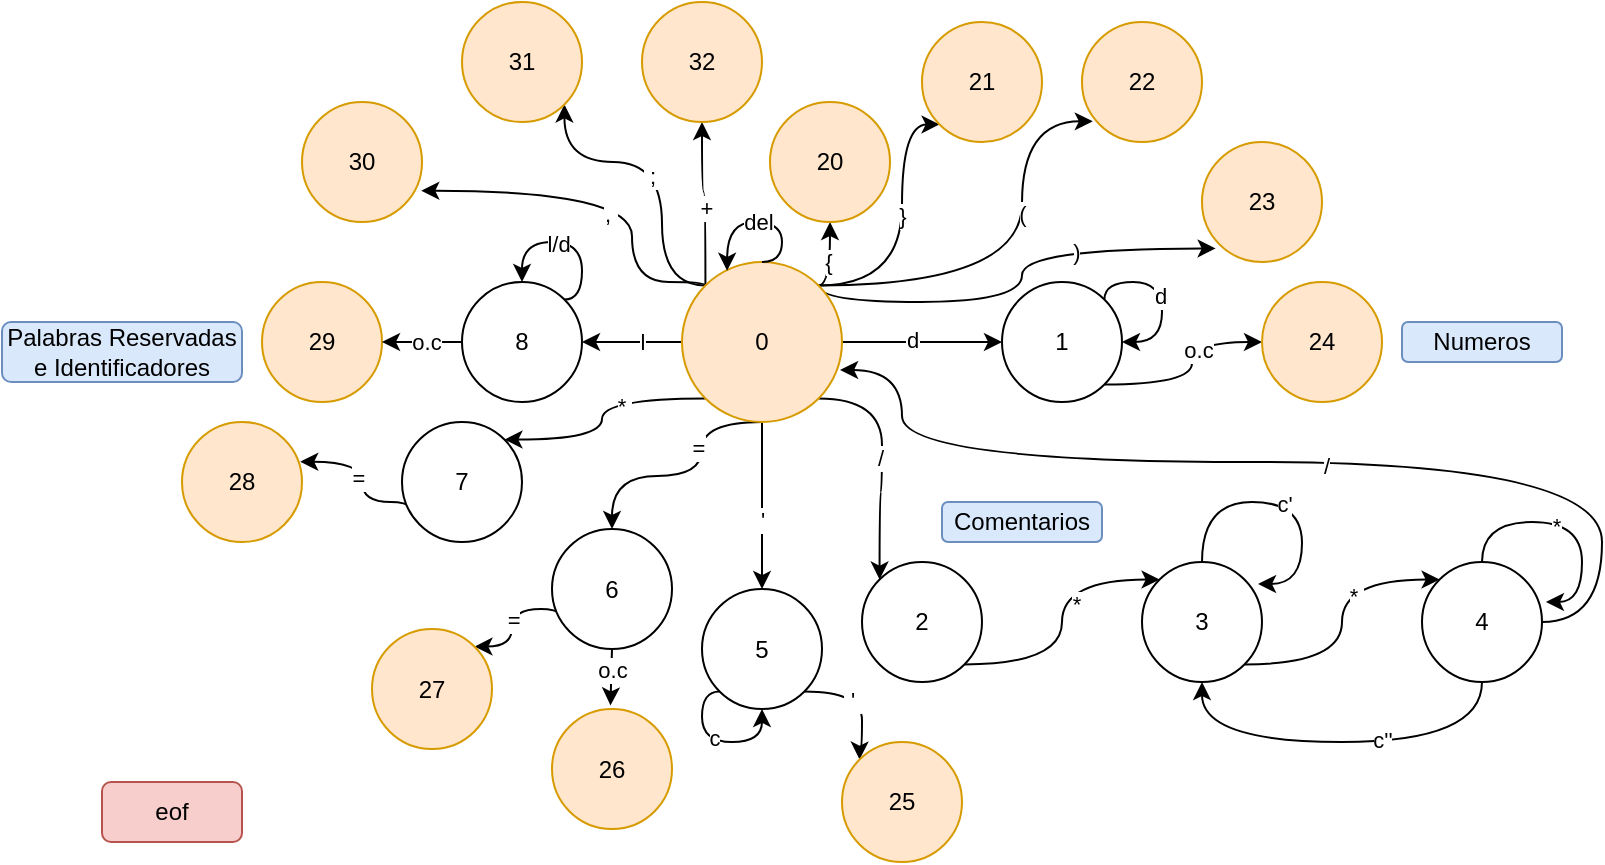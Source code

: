 <mxfile version="21.1.1" type="device">
  <diagram name="Página-1" id="ad8mFBXMhY7jzrkTNV_Z">
    <mxGraphModel dx="1147" dy="618" grid="1" gridSize="10" guides="1" tooltips="1" connect="1" arrows="1" fold="1" page="1" pageScale="1" pageWidth="827" pageHeight="1169" math="0" shadow="0">
      <root>
        <mxCell id="0" />
        <mxCell id="1" parent="0" />
        <mxCell id="I_Nblgdsw-3vqtEFyrP6-6" style="edgeStyle=orthogonalEdgeStyle;orthogonalLoop=1;jettySize=auto;html=1;exitX=1;exitY=1;exitDx=0;exitDy=0;entryX=0;entryY=0;entryDx=0;entryDy=0;curved=1;" edge="1" parent="1" source="I_Nblgdsw-3vqtEFyrP6-1" target="I_Nblgdsw-3vqtEFyrP6-3">
          <mxGeometry relative="1" as="geometry" />
        </mxCell>
        <mxCell id="I_Nblgdsw-3vqtEFyrP6-11" value="/" style="edgeLabel;html=1;align=center;verticalAlign=middle;resizable=0;points=[];" vertex="1" connectable="0" parent="I_Nblgdsw-3vqtEFyrP6-6">
          <mxGeometry x="-0.044" y="-6" relative="1" as="geometry">
            <mxPoint x="5" y="2" as="offset" />
          </mxGeometry>
        </mxCell>
        <mxCell id="I_Nblgdsw-3vqtEFyrP6-29" style="edgeStyle=orthogonalEdgeStyle;rounded=1;orthogonalLoop=1;jettySize=auto;html=1;exitX=1;exitY=0.5;exitDx=0;exitDy=0;entryX=0;entryY=0.5;entryDx=0;entryDy=0;" edge="1" parent="1" source="I_Nblgdsw-3vqtEFyrP6-1" target="I_Nblgdsw-3vqtEFyrP6-30">
          <mxGeometry relative="1" as="geometry">
            <mxPoint x="490" y="200.333" as="targetPoint" />
            <Array as="points">
              <mxPoint x="485" y="200" />
            </Array>
          </mxGeometry>
        </mxCell>
        <mxCell id="I_Nblgdsw-3vqtEFyrP6-33" value="d" style="edgeLabel;html=1;align=center;verticalAlign=middle;resizable=0;points=[];" vertex="1" connectable="0" parent="I_Nblgdsw-3vqtEFyrP6-29">
          <mxGeometry x="-0.123" y="1" relative="1" as="geometry">
            <mxPoint as="offset" />
          </mxGeometry>
        </mxCell>
        <mxCell id="I_Nblgdsw-3vqtEFyrP6-42" style="edgeStyle=orthogonalEdgeStyle;orthogonalLoop=1;jettySize=auto;html=1;exitX=0;exitY=0.5;exitDx=0;exitDy=0;entryX=1;entryY=0.5;entryDx=0;entryDy=0;curved=1;" edge="1" parent="1" source="I_Nblgdsw-3vqtEFyrP6-1" target="I_Nblgdsw-3vqtEFyrP6-40">
          <mxGeometry relative="1" as="geometry" />
        </mxCell>
        <mxCell id="I_Nblgdsw-3vqtEFyrP6-45" value="l" style="edgeLabel;html=1;align=center;verticalAlign=middle;resizable=0;points=[];" vertex="1" connectable="0" parent="I_Nblgdsw-3vqtEFyrP6-42">
          <mxGeometry x="-0.21" relative="1" as="geometry">
            <mxPoint as="offset" />
          </mxGeometry>
        </mxCell>
        <mxCell id="I_Nblgdsw-3vqtEFyrP6-52" style="edgeStyle=orthogonalEdgeStyle;orthogonalLoop=1;jettySize=auto;html=1;exitX=0;exitY=0;exitDx=0;exitDy=0;entryX=0.994;entryY=0.739;entryDx=0;entryDy=0;entryPerimeter=0;curved=1;" edge="1" parent="1" source="I_Nblgdsw-3vqtEFyrP6-1" target="I_Nblgdsw-3vqtEFyrP6-51">
          <mxGeometry relative="1" as="geometry">
            <Array as="points">
              <mxPoint x="352" y="170" />
              <mxPoint x="315" y="170" />
              <mxPoint x="315" y="124" />
            </Array>
          </mxGeometry>
        </mxCell>
        <mxCell id="I_Nblgdsw-3vqtEFyrP6-53" value=",&amp;nbsp;" style="edgeLabel;html=1;align=center;verticalAlign=middle;resizable=0;points=[];" vertex="1" connectable="0" parent="I_Nblgdsw-3vqtEFyrP6-52">
          <mxGeometry x="-0.083" y="-4" relative="1" as="geometry">
            <mxPoint x="-8" y="15" as="offset" />
          </mxGeometry>
        </mxCell>
        <mxCell id="I_Nblgdsw-3vqtEFyrP6-55" style="edgeStyle=orthogonalEdgeStyle;orthogonalLoop=1;jettySize=auto;html=1;exitX=0;exitY=1;exitDx=0;exitDy=0;entryX=1;entryY=0;entryDx=0;entryDy=0;curved=1;" edge="1" parent="1" source="I_Nblgdsw-3vqtEFyrP6-1" target="I_Nblgdsw-3vqtEFyrP6-54">
          <mxGeometry relative="1" as="geometry" />
        </mxCell>
        <mxCell id="I_Nblgdsw-3vqtEFyrP6-56" value="*&amp;nbsp;" style="edgeLabel;html=1;align=center;verticalAlign=middle;resizable=0;points=[];" vertex="1" connectable="0" parent="I_Nblgdsw-3vqtEFyrP6-55">
          <mxGeometry x="-0.332" y="3" relative="1" as="geometry">
            <mxPoint as="offset" />
          </mxGeometry>
        </mxCell>
        <mxCell id="I_Nblgdsw-3vqtEFyrP6-62" style="edgeStyle=orthogonalEdgeStyle;orthogonalLoop=1;jettySize=auto;html=1;exitX=0.5;exitY=1;exitDx=0;exitDy=0;entryX=0.5;entryY=0;entryDx=0;entryDy=0;curved=1;" edge="1" parent="1" source="I_Nblgdsw-3vqtEFyrP6-1" target="I_Nblgdsw-3vqtEFyrP6-61">
          <mxGeometry relative="1" as="geometry">
            <Array as="points">
              <mxPoint x="350" y="240" />
              <mxPoint x="350" y="267" />
              <mxPoint x="305" y="267" />
            </Array>
          </mxGeometry>
        </mxCell>
        <mxCell id="I_Nblgdsw-3vqtEFyrP6-63" value="=" style="edgeLabel;html=1;align=center;verticalAlign=middle;resizable=0;points=[];" vertex="1" connectable="0" parent="I_Nblgdsw-3vqtEFyrP6-62">
          <mxGeometry x="-0.338" y="-2" relative="1" as="geometry">
            <mxPoint as="offset" />
          </mxGeometry>
        </mxCell>
        <mxCell id="I_Nblgdsw-3vqtEFyrP6-79" style="edgeStyle=orthogonalEdgeStyle;orthogonalLoop=1;jettySize=auto;html=1;exitX=0;exitY=0;exitDx=0;exitDy=0;entryX=0.5;entryY=1;entryDx=0;entryDy=0;curved=1;" edge="1" parent="1" source="I_Nblgdsw-3vqtEFyrP6-1" target="I_Nblgdsw-3vqtEFyrP6-73">
          <mxGeometry relative="1" as="geometry" />
        </mxCell>
        <mxCell id="I_Nblgdsw-3vqtEFyrP6-82" value="+" style="edgeLabel;html=1;align=center;verticalAlign=middle;resizable=0;points=[];" vertex="1" connectable="0" parent="I_Nblgdsw-3vqtEFyrP6-79">
          <mxGeometry x="-0.064" relative="1" as="geometry">
            <mxPoint as="offset" />
          </mxGeometry>
        </mxCell>
        <mxCell id="I_Nblgdsw-3vqtEFyrP6-80" style="edgeStyle=orthogonalEdgeStyle;orthogonalLoop=1;jettySize=auto;html=1;exitX=0;exitY=0;exitDx=0;exitDy=0;entryX=1;entryY=1;entryDx=0;entryDy=0;curved=1;" edge="1" parent="1" source="I_Nblgdsw-3vqtEFyrP6-1" target="I_Nblgdsw-3vqtEFyrP6-78">
          <mxGeometry relative="1" as="geometry">
            <Array as="points">
              <mxPoint x="330" y="172" />
              <mxPoint x="330" y="110" />
              <mxPoint x="281" y="110" />
            </Array>
          </mxGeometry>
        </mxCell>
        <mxCell id="I_Nblgdsw-3vqtEFyrP6-81" value="&amp;nbsp;;&amp;nbsp;" style="edgeLabel;html=1;align=center;verticalAlign=middle;resizable=0;points=[];" vertex="1" connectable="0" parent="I_Nblgdsw-3vqtEFyrP6-80">
          <mxGeometry x="-0.052" y="5" relative="1" as="geometry">
            <mxPoint as="offset" />
          </mxGeometry>
        </mxCell>
        <mxCell id="I_Nblgdsw-3vqtEFyrP6-86" style="edgeStyle=orthogonalEdgeStyle;orthogonalLoop=1;jettySize=auto;html=1;exitX=1;exitY=0;exitDx=0;exitDy=0;entryX=0.5;entryY=1;entryDx=0;entryDy=0;curved=1;" edge="1" parent="1" source="I_Nblgdsw-3vqtEFyrP6-1" target="I_Nblgdsw-3vqtEFyrP6-76">
          <mxGeometry relative="1" as="geometry" />
        </mxCell>
        <mxCell id="I_Nblgdsw-3vqtEFyrP6-90" value="{" style="edgeLabel;html=1;align=center;verticalAlign=middle;resizable=0;points=[];" vertex="1" connectable="0" parent="I_Nblgdsw-3vqtEFyrP6-86">
          <mxGeometry x="-0.043" y="1" relative="1" as="geometry">
            <mxPoint as="offset" />
          </mxGeometry>
        </mxCell>
        <mxCell id="I_Nblgdsw-3vqtEFyrP6-87" style="edgeStyle=orthogonalEdgeStyle;orthogonalLoop=1;jettySize=auto;html=1;exitX=1;exitY=0;exitDx=0;exitDy=0;entryX=0;entryY=1;entryDx=0;entryDy=0;curved=1;" edge="1" parent="1" source="I_Nblgdsw-3vqtEFyrP6-1" target="I_Nblgdsw-3vqtEFyrP6-74">
          <mxGeometry relative="1" as="geometry">
            <Array as="points">
              <mxPoint x="450" y="172" />
              <mxPoint x="450" y="91" />
            </Array>
          </mxGeometry>
        </mxCell>
        <mxCell id="I_Nblgdsw-3vqtEFyrP6-91" value="}" style="edgeLabel;html=1;align=center;verticalAlign=middle;resizable=0;points=[];" vertex="1" connectable="0" parent="I_Nblgdsw-3vqtEFyrP6-87">
          <mxGeometry x="0.093" relative="1" as="geometry">
            <mxPoint as="offset" />
          </mxGeometry>
        </mxCell>
        <mxCell id="I_Nblgdsw-3vqtEFyrP6-88" style="edgeStyle=orthogonalEdgeStyle;orthogonalLoop=1;jettySize=auto;html=1;exitX=1;exitY=0;exitDx=0;exitDy=0;entryX=0.09;entryY=0.828;entryDx=0;entryDy=0;entryPerimeter=0;curved=1;" edge="1" parent="1" source="I_Nblgdsw-3vqtEFyrP6-1" target="I_Nblgdsw-3vqtEFyrP6-75">
          <mxGeometry relative="1" as="geometry">
            <Array as="points">
              <mxPoint x="510" y="172" />
              <mxPoint x="510" y="90" />
            </Array>
          </mxGeometry>
        </mxCell>
        <mxCell id="I_Nblgdsw-3vqtEFyrP6-92" value="(" style="edgeLabel;html=1;align=center;verticalAlign=middle;resizable=0;points=[];" vertex="1" connectable="0" parent="I_Nblgdsw-3vqtEFyrP6-88">
          <mxGeometry x="0.261" relative="1" as="geometry">
            <mxPoint as="offset" />
          </mxGeometry>
        </mxCell>
        <mxCell id="I_Nblgdsw-3vqtEFyrP6-89" style="edgeStyle=orthogonalEdgeStyle;orthogonalLoop=1;jettySize=auto;html=1;exitX=1;exitY=0;exitDx=0;exitDy=0;entryX=0.114;entryY=0.887;entryDx=0;entryDy=0;entryPerimeter=0;curved=1;" edge="1" parent="1" source="I_Nblgdsw-3vqtEFyrP6-1" target="I_Nblgdsw-3vqtEFyrP6-77">
          <mxGeometry relative="1" as="geometry">
            <Array as="points">
              <mxPoint x="408" y="180" />
              <mxPoint x="510" y="180" />
              <mxPoint x="510" y="153" />
            </Array>
          </mxGeometry>
        </mxCell>
        <mxCell id="I_Nblgdsw-3vqtEFyrP6-93" value=")" style="edgeLabel;html=1;align=center;verticalAlign=middle;resizable=0;points=[];" vertex="1" connectable="0" parent="I_Nblgdsw-3vqtEFyrP6-89">
          <mxGeometry x="0.399" y="-2" relative="1" as="geometry">
            <mxPoint as="offset" />
          </mxGeometry>
        </mxCell>
        <mxCell id="I_Nblgdsw-3vqtEFyrP6-97" style="edgeStyle=orthogonalEdgeStyle;orthogonalLoop=1;jettySize=auto;html=1;exitX=0.5;exitY=1;exitDx=0;exitDy=0;entryX=0.5;entryY=0;entryDx=0;entryDy=0;curved=1;" edge="1" parent="1" source="I_Nblgdsw-3vqtEFyrP6-1" target="I_Nblgdsw-3vqtEFyrP6-95">
          <mxGeometry relative="1" as="geometry" />
        </mxCell>
        <mxCell id="I_Nblgdsw-3vqtEFyrP6-103" value="&amp;nbsp;&#39;&amp;nbsp;" style="edgeLabel;html=1;align=center;verticalAlign=middle;resizable=0;points=[];" vertex="1" connectable="0" parent="I_Nblgdsw-3vqtEFyrP6-97">
          <mxGeometry x="0.174" relative="1" as="geometry">
            <mxPoint as="offset" />
          </mxGeometry>
        </mxCell>
        <mxCell id="I_Nblgdsw-3vqtEFyrP6-1" value="0" style="ellipse;whiteSpace=wrap;html=1;aspect=fixed;fillColor=#ffe6cc;strokeColor=#d79b00;" vertex="1" parent="1">
          <mxGeometry x="340" y="160" width="80" height="80" as="geometry" />
        </mxCell>
        <mxCell id="I_Nblgdsw-3vqtEFyrP6-8" style="edgeStyle=orthogonalEdgeStyle;orthogonalLoop=1;jettySize=auto;html=1;exitX=1;exitY=1;exitDx=0;exitDy=0;entryX=0;entryY=0;entryDx=0;entryDy=0;curved=1;" edge="1" parent="1" source="I_Nblgdsw-3vqtEFyrP6-2" target="I_Nblgdsw-3vqtEFyrP6-4">
          <mxGeometry relative="1" as="geometry" />
        </mxCell>
        <mxCell id="I_Nblgdsw-3vqtEFyrP6-13" value="*&amp;nbsp;" style="edgeLabel;html=1;align=center;verticalAlign=middle;resizable=0;points=[];" vertex="1" connectable="0" parent="I_Nblgdsw-3vqtEFyrP6-8">
          <mxGeometry x="0.187" y="-7" relative="1" as="geometry">
            <mxPoint as="offset" />
          </mxGeometry>
        </mxCell>
        <mxCell id="I_Nblgdsw-3vqtEFyrP6-2" value="3" style="ellipse;whiteSpace=wrap;html=1;aspect=fixed;" vertex="1" parent="1">
          <mxGeometry x="570" y="310" width="60" height="60" as="geometry" />
        </mxCell>
        <mxCell id="I_Nblgdsw-3vqtEFyrP6-7" style="edgeStyle=orthogonalEdgeStyle;orthogonalLoop=1;jettySize=auto;html=1;exitX=1;exitY=1;exitDx=0;exitDy=0;entryX=0;entryY=0;entryDx=0;entryDy=0;curved=1;" edge="1" parent="1" source="I_Nblgdsw-3vqtEFyrP6-3" target="I_Nblgdsw-3vqtEFyrP6-2">
          <mxGeometry relative="1" as="geometry" />
        </mxCell>
        <mxCell id="I_Nblgdsw-3vqtEFyrP6-12" value="*" style="edgeLabel;html=1;align=center;verticalAlign=middle;resizable=0;points=[];" vertex="1" connectable="0" parent="I_Nblgdsw-3vqtEFyrP6-7">
          <mxGeometry x="0.138" y="-7" relative="1" as="geometry">
            <mxPoint as="offset" />
          </mxGeometry>
        </mxCell>
        <mxCell id="I_Nblgdsw-3vqtEFyrP6-3" value="2" style="ellipse;whiteSpace=wrap;html=1;aspect=fixed;" vertex="1" parent="1">
          <mxGeometry x="430" y="310" width="60" height="60" as="geometry" />
        </mxCell>
        <mxCell id="I_Nblgdsw-3vqtEFyrP6-18" style="edgeStyle=orthogonalEdgeStyle;orthogonalLoop=1;jettySize=auto;html=1;exitX=0.5;exitY=1;exitDx=0;exitDy=0;entryX=0.5;entryY=1;entryDx=0;entryDy=0;curved=1;" edge="1" parent="1" source="I_Nblgdsw-3vqtEFyrP6-4" target="I_Nblgdsw-3vqtEFyrP6-2">
          <mxGeometry relative="1" as="geometry">
            <Array as="points">
              <mxPoint x="740" y="400" />
              <mxPoint x="600" y="400" />
            </Array>
          </mxGeometry>
        </mxCell>
        <mxCell id="I_Nblgdsw-3vqtEFyrP6-19" value="c&#39;&#39;" style="edgeLabel;html=1;align=center;verticalAlign=middle;resizable=0;points=[];" vertex="1" connectable="0" parent="I_Nblgdsw-3vqtEFyrP6-18">
          <mxGeometry x="-0.2" y="-1" relative="1" as="geometry">
            <mxPoint as="offset" />
          </mxGeometry>
        </mxCell>
        <mxCell id="I_Nblgdsw-3vqtEFyrP6-20" style="edgeStyle=orthogonalEdgeStyle;orthogonalLoop=1;jettySize=auto;html=1;exitX=1;exitY=0.5;exitDx=0;exitDy=0;entryX=0.988;entryY=0.675;entryDx=0;entryDy=0;entryPerimeter=0;curved=1;" edge="1" parent="1" source="I_Nblgdsw-3vqtEFyrP6-4" target="I_Nblgdsw-3vqtEFyrP6-1">
          <mxGeometry relative="1" as="geometry">
            <Array as="points">
              <mxPoint x="800" y="340" />
              <mxPoint x="800" y="260" />
              <mxPoint x="450" y="260" />
              <mxPoint x="450" y="214" />
            </Array>
          </mxGeometry>
        </mxCell>
        <mxCell id="I_Nblgdsw-3vqtEFyrP6-21" value="/" style="edgeLabel;html=1;align=center;verticalAlign=middle;resizable=0;points=[];" vertex="1" connectable="0" parent="I_Nblgdsw-3vqtEFyrP6-20">
          <mxGeometry x="-0.077" y="2" relative="1" as="geometry">
            <mxPoint as="offset" />
          </mxGeometry>
        </mxCell>
        <mxCell id="I_Nblgdsw-3vqtEFyrP6-4" value="4" style="ellipse;whiteSpace=wrap;html=1;aspect=fixed;" vertex="1" parent="1">
          <mxGeometry x="710" y="310" width="60" height="60" as="geometry" />
        </mxCell>
        <mxCell id="I_Nblgdsw-3vqtEFyrP6-14" style="edgeStyle=orthogonalEdgeStyle;orthogonalLoop=1;jettySize=auto;html=1;exitX=0.5;exitY=0;exitDx=0;exitDy=0;entryX=0.967;entryY=0.183;entryDx=0;entryDy=0;entryPerimeter=0;curved=1;" edge="1" parent="1" source="I_Nblgdsw-3vqtEFyrP6-2" target="I_Nblgdsw-3vqtEFyrP6-2">
          <mxGeometry relative="1" as="geometry">
            <Array as="points">
              <mxPoint x="600" y="280" />
              <mxPoint x="650" y="280" />
              <mxPoint x="650" y="321" />
            </Array>
          </mxGeometry>
        </mxCell>
        <mxCell id="I_Nblgdsw-3vqtEFyrP6-15" value="c&#39;" style="edgeLabel;html=1;align=center;verticalAlign=middle;resizable=0;points=[];" vertex="1" connectable="0" parent="I_Nblgdsw-3vqtEFyrP6-14">
          <mxGeometry x="-0.007" y="-1" relative="1" as="geometry">
            <mxPoint as="offset" />
          </mxGeometry>
        </mxCell>
        <mxCell id="I_Nblgdsw-3vqtEFyrP6-16" style="edgeStyle=orthogonalEdgeStyle;orthogonalLoop=1;jettySize=auto;html=1;exitX=0.5;exitY=0;exitDx=0;exitDy=0;entryX=1.033;entryY=0.333;entryDx=0;entryDy=0;entryPerimeter=0;curved=1;" edge="1" parent="1" source="I_Nblgdsw-3vqtEFyrP6-4" target="I_Nblgdsw-3vqtEFyrP6-4">
          <mxGeometry relative="1" as="geometry">
            <Array as="points">
              <mxPoint x="740" y="290" />
              <mxPoint x="790" y="290" />
              <mxPoint x="790" y="330" />
            </Array>
          </mxGeometry>
        </mxCell>
        <mxCell id="I_Nblgdsw-3vqtEFyrP6-17" value="*" style="edgeLabel;html=1;align=center;verticalAlign=middle;resizable=0;points=[];" vertex="1" connectable="0" parent="I_Nblgdsw-3vqtEFyrP6-16">
          <mxGeometry x="-0.11" y="-2" relative="1" as="geometry">
            <mxPoint as="offset" />
          </mxGeometry>
        </mxCell>
        <mxCell id="I_Nblgdsw-3vqtEFyrP6-23" value="Comentarios" style="rounded=1;whiteSpace=wrap;html=1;fillColor=#dae8fc;strokeColor=#6c8ebf;" vertex="1" parent="1">
          <mxGeometry x="470" y="280" width="80" height="20" as="geometry" />
        </mxCell>
        <mxCell id="I_Nblgdsw-3vqtEFyrP6-35" style="edgeStyle=orthogonalEdgeStyle;orthogonalLoop=1;jettySize=auto;html=1;exitX=1;exitY=1;exitDx=0;exitDy=0;entryX=0;entryY=0.5;entryDx=0;entryDy=0;curved=1;" edge="1" parent="1" source="I_Nblgdsw-3vqtEFyrP6-30" target="I_Nblgdsw-3vqtEFyrP6-34">
          <mxGeometry relative="1" as="geometry" />
        </mxCell>
        <mxCell id="I_Nblgdsw-3vqtEFyrP6-36" value="o.c" style="edgeLabel;html=1;align=center;verticalAlign=middle;resizable=0;points=[];" vertex="1" connectable="0" parent="I_Nblgdsw-3vqtEFyrP6-35">
          <mxGeometry x="0.216" y="-3" relative="1" as="geometry">
            <mxPoint as="offset" />
          </mxGeometry>
        </mxCell>
        <mxCell id="I_Nblgdsw-3vqtEFyrP6-30" value="1" style="ellipse;whiteSpace=wrap;html=1;aspect=fixed;" vertex="1" parent="1">
          <mxGeometry x="500" y="170" width="60" height="60" as="geometry" />
        </mxCell>
        <mxCell id="I_Nblgdsw-3vqtEFyrP6-31" style="edgeStyle=orthogonalEdgeStyle;orthogonalLoop=1;jettySize=auto;html=1;exitX=1;exitY=0;exitDx=0;exitDy=0;entryX=1;entryY=0.5;entryDx=0;entryDy=0;curved=1;" edge="1" parent="1" source="I_Nblgdsw-3vqtEFyrP6-30" target="I_Nblgdsw-3vqtEFyrP6-30">
          <mxGeometry relative="1" as="geometry">
            <Array as="points">
              <mxPoint x="551" y="170" />
              <mxPoint x="580" y="170" />
              <mxPoint x="580" y="200" />
            </Array>
          </mxGeometry>
        </mxCell>
        <mxCell id="I_Nblgdsw-3vqtEFyrP6-32" value="d" style="edgeLabel;html=1;align=center;verticalAlign=middle;resizable=0;points=[];" vertex="1" connectable="0" parent="I_Nblgdsw-3vqtEFyrP6-31">
          <mxGeometry x="0.007" y="-1" relative="1" as="geometry">
            <mxPoint as="offset" />
          </mxGeometry>
        </mxCell>
        <mxCell id="I_Nblgdsw-3vqtEFyrP6-34" value="24" style="ellipse;whiteSpace=wrap;html=1;aspect=fixed;fillColor=#ffe6cc;strokeColor=#d79b00;" vertex="1" parent="1">
          <mxGeometry x="630" y="170" width="60" height="60" as="geometry" />
        </mxCell>
        <mxCell id="I_Nblgdsw-3vqtEFyrP6-37" value="Numeros" style="rounded=1;whiteSpace=wrap;html=1;fillColor=#dae8fc;strokeColor=#6c8ebf;" vertex="1" parent="1">
          <mxGeometry x="700" y="190" width="80" height="20" as="geometry" />
        </mxCell>
        <mxCell id="I_Nblgdsw-3vqtEFyrP6-39" value="29" style="ellipse;whiteSpace=wrap;html=1;aspect=fixed;fillColor=#ffe6cc;strokeColor=#d79b00;" vertex="1" parent="1">
          <mxGeometry x="130" y="170" width="60" height="60" as="geometry" />
        </mxCell>
        <mxCell id="I_Nblgdsw-3vqtEFyrP6-44" style="edgeStyle=orthogonalEdgeStyle;orthogonalLoop=1;jettySize=auto;html=1;exitX=0;exitY=0.5;exitDx=0;exitDy=0;entryX=1;entryY=0.5;entryDx=0;entryDy=0;curved=1;" edge="1" parent="1" source="I_Nblgdsw-3vqtEFyrP6-40" target="I_Nblgdsw-3vqtEFyrP6-39">
          <mxGeometry relative="1" as="geometry" />
        </mxCell>
        <mxCell id="I_Nblgdsw-3vqtEFyrP6-48" value="o.c" style="edgeLabel;html=1;align=center;verticalAlign=middle;resizable=0;points=[];" vertex="1" connectable="0" parent="I_Nblgdsw-3vqtEFyrP6-44">
          <mxGeometry x="0.287" relative="1" as="geometry">
            <mxPoint x="7" as="offset" />
          </mxGeometry>
        </mxCell>
        <mxCell id="I_Nblgdsw-3vqtEFyrP6-40" value="8" style="ellipse;whiteSpace=wrap;html=1;aspect=fixed;" vertex="1" parent="1">
          <mxGeometry x="230" y="170" width="60" height="60" as="geometry" />
        </mxCell>
        <mxCell id="I_Nblgdsw-3vqtEFyrP6-46" style="edgeStyle=orthogonalEdgeStyle;orthogonalLoop=1;jettySize=auto;html=1;exitX=1;exitY=0;exitDx=0;exitDy=0;entryX=0.5;entryY=0;entryDx=0;entryDy=0;curved=1;" edge="1" parent="1" source="I_Nblgdsw-3vqtEFyrP6-40" target="I_Nblgdsw-3vqtEFyrP6-40">
          <mxGeometry relative="1" as="geometry">
            <Array as="points">
              <mxPoint x="290" y="179" />
              <mxPoint x="290" y="150" />
              <mxPoint x="260" y="150" />
            </Array>
          </mxGeometry>
        </mxCell>
        <mxCell id="I_Nblgdsw-3vqtEFyrP6-47" value="l/d" style="edgeLabel;html=1;align=center;verticalAlign=middle;resizable=0;points=[];" vertex="1" connectable="0" parent="I_Nblgdsw-3vqtEFyrP6-46">
          <mxGeometry x="0.02" y="1" relative="1" as="geometry">
            <mxPoint x="-5" as="offset" />
          </mxGeometry>
        </mxCell>
        <mxCell id="I_Nblgdsw-3vqtEFyrP6-49" value="Palabras Reservadas e Identificadores" style="rounded=1;whiteSpace=wrap;html=1;fillColor=#dae8fc;strokeColor=#6c8ebf;" vertex="1" parent="1">
          <mxGeometry y="190" width="120" height="30" as="geometry" />
        </mxCell>
        <mxCell id="I_Nblgdsw-3vqtEFyrP6-51" value="30" style="ellipse;whiteSpace=wrap;html=1;aspect=fixed;fillColor=#ffe6cc;strokeColor=#d79b00;" vertex="1" parent="1">
          <mxGeometry x="150" y="80" width="60" height="60" as="geometry" />
        </mxCell>
        <mxCell id="I_Nblgdsw-3vqtEFyrP6-58" style="edgeStyle=orthogonalEdgeStyle;orthogonalLoop=1;jettySize=auto;html=1;exitX=0;exitY=1;exitDx=0;exitDy=0;entryX=0.985;entryY=0.331;entryDx=0;entryDy=0;entryPerimeter=0;curved=1;" edge="1" parent="1" source="I_Nblgdsw-3vqtEFyrP6-54" target="I_Nblgdsw-3vqtEFyrP6-57">
          <mxGeometry relative="1" as="geometry">
            <Array as="points">
              <mxPoint x="209" y="280" />
              <mxPoint x="180" y="280" />
              <mxPoint x="180" y="260" />
            </Array>
          </mxGeometry>
        </mxCell>
        <mxCell id="I_Nblgdsw-3vqtEFyrP6-59" value="=" style="edgeLabel;html=1;align=center;verticalAlign=middle;resizable=0;points=[];" vertex="1" connectable="0" parent="I_Nblgdsw-3vqtEFyrP6-58">
          <mxGeometry x="0.299" y="-1" relative="1" as="geometry">
            <mxPoint x="-3" y="7" as="offset" />
          </mxGeometry>
        </mxCell>
        <mxCell id="I_Nblgdsw-3vqtEFyrP6-54" value="7" style="ellipse;whiteSpace=wrap;html=1;aspect=fixed;" vertex="1" parent="1">
          <mxGeometry x="200" y="240" width="60" height="60" as="geometry" />
        </mxCell>
        <mxCell id="I_Nblgdsw-3vqtEFyrP6-57" value="28" style="ellipse;whiteSpace=wrap;html=1;aspect=fixed;fillColor=#ffe6cc;strokeColor=#d79b00;" vertex="1" parent="1">
          <mxGeometry x="90" y="240" width="60" height="60" as="geometry" />
        </mxCell>
        <mxCell id="I_Nblgdsw-3vqtEFyrP6-66" style="edgeStyle=orthogonalEdgeStyle;orthogonalLoop=1;jettySize=auto;html=1;exitX=0;exitY=1;exitDx=0;exitDy=0;entryX=1;entryY=0;entryDx=0;entryDy=0;curved=1;" edge="1" parent="1" source="I_Nblgdsw-3vqtEFyrP6-61" target="I_Nblgdsw-3vqtEFyrP6-65">
          <mxGeometry relative="1" as="geometry">
            <Array as="points">
              <mxPoint x="284" y="333.5" />
              <mxPoint x="255" y="333.5" />
              <mxPoint x="255" y="352.5" />
            </Array>
          </mxGeometry>
        </mxCell>
        <mxCell id="I_Nblgdsw-3vqtEFyrP6-69" value="&amp;nbsp;=" style="edgeLabel;html=1;align=center;verticalAlign=middle;resizable=0;points=[];" vertex="1" connectable="0" parent="I_Nblgdsw-3vqtEFyrP6-66">
          <mxGeometry x="0.145" y="-1" relative="1" as="geometry">
            <mxPoint y="1" as="offset" />
          </mxGeometry>
        </mxCell>
        <mxCell id="I_Nblgdsw-3vqtEFyrP6-67" style="edgeStyle=orthogonalEdgeStyle;orthogonalLoop=1;jettySize=auto;html=1;exitX=0.5;exitY=1;exitDx=0;exitDy=0;entryX=0.487;entryY=-0.03;entryDx=0;entryDy=0;entryPerimeter=0;curved=1;" edge="1" parent="1" source="I_Nblgdsw-3vqtEFyrP6-61" target="I_Nblgdsw-3vqtEFyrP6-64">
          <mxGeometry relative="1" as="geometry" />
        </mxCell>
        <mxCell id="I_Nblgdsw-3vqtEFyrP6-68" value="o.c" style="edgeLabel;html=1;align=center;verticalAlign=middle;resizable=0;points=[];" vertex="1" connectable="0" parent="I_Nblgdsw-3vqtEFyrP6-67">
          <mxGeometry x="-0.224" y="1" relative="1" as="geometry">
            <mxPoint as="offset" />
          </mxGeometry>
        </mxCell>
        <mxCell id="I_Nblgdsw-3vqtEFyrP6-61" value="6" style="ellipse;whiteSpace=wrap;html=1;aspect=fixed;" vertex="1" parent="1">
          <mxGeometry x="275" y="293.5" width="60" height="60" as="geometry" />
        </mxCell>
        <mxCell id="I_Nblgdsw-3vqtEFyrP6-64" value="26" style="ellipse;whiteSpace=wrap;html=1;aspect=fixed;fillColor=#ffe6cc;strokeColor=#d79b00;" vertex="1" parent="1">
          <mxGeometry x="275" y="383.5" width="60" height="60" as="geometry" />
        </mxCell>
        <mxCell id="I_Nblgdsw-3vqtEFyrP6-65" value="27" style="ellipse;whiteSpace=wrap;html=1;aspect=fixed;fillColor=#ffe6cc;strokeColor=#d79b00;" vertex="1" parent="1">
          <mxGeometry x="185" y="343.5" width="60" height="60" as="geometry" />
        </mxCell>
        <mxCell id="I_Nblgdsw-3vqtEFyrP6-70" value="eof" style="rounded=1;whiteSpace=wrap;html=1;fillColor=#f8cecc;strokeColor=#b85450;" vertex="1" parent="1">
          <mxGeometry x="50" y="420" width="70" height="30" as="geometry" />
        </mxCell>
        <mxCell id="I_Nblgdsw-3vqtEFyrP6-73" value="32" style="ellipse;whiteSpace=wrap;html=1;aspect=fixed;fillColor=#ffe6cc;strokeColor=#d79b00;" vertex="1" parent="1">
          <mxGeometry x="320" y="30" width="60" height="60" as="geometry" />
        </mxCell>
        <mxCell id="I_Nblgdsw-3vqtEFyrP6-74" value="21" style="ellipse;whiteSpace=wrap;html=1;aspect=fixed;fillColor=#ffe6cc;strokeColor=#d79b00;" vertex="1" parent="1">
          <mxGeometry x="460" y="40" width="60" height="60" as="geometry" />
        </mxCell>
        <mxCell id="I_Nblgdsw-3vqtEFyrP6-75" value="22" style="ellipse;whiteSpace=wrap;html=1;aspect=fixed;fillColor=#ffe6cc;strokeColor=#d79b00;" vertex="1" parent="1">
          <mxGeometry x="540" y="40" width="60" height="60" as="geometry" />
        </mxCell>
        <mxCell id="I_Nblgdsw-3vqtEFyrP6-76" value="20" style="ellipse;whiteSpace=wrap;html=1;aspect=fixed;fillColor=#ffe6cc;strokeColor=#d79b00;" vertex="1" parent="1">
          <mxGeometry x="384" y="80" width="60" height="60" as="geometry" />
        </mxCell>
        <mxCell id="I_Nblgdsw-3vqtEFyrP6-77" value="23" style="ellipse;whiteSpace=wrap;html=1;aspect=fixed;fillColor=#ffe6cc;strokeColor=#d79b00;" vertex="1" parent="1">
          <mxGeometry x="600" y="100" width="60" height="60" as="geometry" />
        </mxCell>
        <mxCell id="I_Nblgdsw-3vqtEFyrP6-78" value="31" style="ellipse;whiteSpace=wrap;html=1;aspect=fixed;fillColor=#ffe6cc;strokeColor=#d79b00;" vertex="1" parent="1">
          <mxGeometry x="230" y="30" width="60" height="60" as="geometry" />
        </mxCell>
        <mxCell id="I_Nblgdsw-3vqtEFyrP6-84" style="edgeStyle=orthogonalEdgeStyle;orthogonalLoop=1;jettySize=auto;html=1;exitX=0.5;exitY=0;exitDx=0;exitDy=0;entryX=0.282;entryY=0.055;entryDx=0;entryDy=0;entryPerimeter=0;curved=1;" edge="1" parent="1" source="I_Nblgdsw-3vqtEFyrP6-1" target="I_Nblgdsw-3vqtEFyrP6-1">
          <mxGeometry relative="1" as="geometry">
            <Array as="points">
              <mxPoint x="390" y="160" />
              <mxPoint x="390" y="140" />
              <mxPoint x="363" y="140" />
            </Array>
          </mxGeometry>
        </mxCell>
        <mxCell id="I_Nblgdsw-3vqtEFyrP6-85" value="del" style="edgeLabel;html=1;align=center;verticalAlign=middle;resizable=0;points=[];" vertex="1" connectable="0" parent="I_Nblgdsw-3vqtEFyrP6-84">
          <mxGeometry x="0.04" relative="1" as="geometry">
            <mxPoint as="offset" />
          </mxGeometry>
        </mxCell>
        <mxCell id="I_Nblgdsw-3vqtEFyrP6-101" style="edgeStyle=orthogonalEdgeStyle;orthogonalLoop=1;jettySize=auto;html=1;exitX=1;exitY=1;exitDx=0;exitDy=0;entryX=0;entryY=0;entryDx=0;entryDy=0;curved=1;" edge="1" parent="1" source="I_Nblgdsw-3vqtEFyrP6-95" target="I_Nblgdsw-3vqtEFyrP6-100">
          <mxGeometry relative="1" as="geometry" />
        </mxCell>
        <mxCell id="I_Nblgdsw-3vqtEFyrP6-102" value="&amp;nbsp;&#39;&amp;nbsp;" style="edgeLabel;html=1;align=center;verticalAlign=middle;resizable=0;points=[];" vertex="1" connectable="0" parent="I_Nblgdsw-3vqtEFyrP6-101">
          <mxGeometry x="-0.273" y="-4" relative="1" as="geometry">
            <mxPoint as="offset" />
          </mxGeometry>
        </mxCell>
        <mxCell id="I_Nblgdsw-3vqtEFyrP6-95" value="5" style="ellipse;whiteSpace=wrap;html=1;aspect=fixed;" vertex="1" parent="1">
          <mxGeometry x="350" y="323.5" width="60" height="60" as="geometry" />
        </mxCell>
        <mxCell id="I_Nblgdsw-3vqtEFyrP6-100" value="25" style="ellipse;whiteSpace=wrap;html=1;aspect=fixed;fillColor=#ffe6cc;strokeColor=#d79b00;" vertex="1" parent="1">
          <mxGeometry x="420" y="400" width="60" height="60" as="geometry" />
        </mxCell>
        <mxCell id="I_Nblgdsw-3vqtEFyrP6-104" style="edgeStyle=orthogonalEdgeStyle;orthogonalLoop=1;jettySize=auto;html=1;exitX=0;exitY=1;exitDx=0;exitDy=0;entryX=0.5;entryY=1;entryDx=0;entryDy=0;curved=1;" edge="1" parent="1" source="I_Nblgdsw-3vqtEFyrP6-95" target="I_Nblgdsw-3vqtEFyrP6-95">
          <mxGeometry relative="1" as="geometry">
            <Array as="points">
              <mxPoint x="350" y="375" />
              <mxPoint x="350" y="400" />
              <mxPoint x="380" y="400" />
            </Array>
          </mxGeometry>
        </mxCell>
        <mxCell id="I_Nblgdsw-3vqtEFyrP6-105" value="c" style="edgeLabel;html=1;align=center;verticalAlign=middle;resizable=0;points=[];" vertex="1" connectable="0" parent="I_Nblgdsw-3vqtEFyrP6-104">
          <mxGeometry x="-0.024" y="2" relative="1" as="geometry">
            <mxPoint as="offset" />
          </mxGeometry>
        </mxCell>
      </root>
    </mxGraphModel>
  </diagram>
</mxfile>
